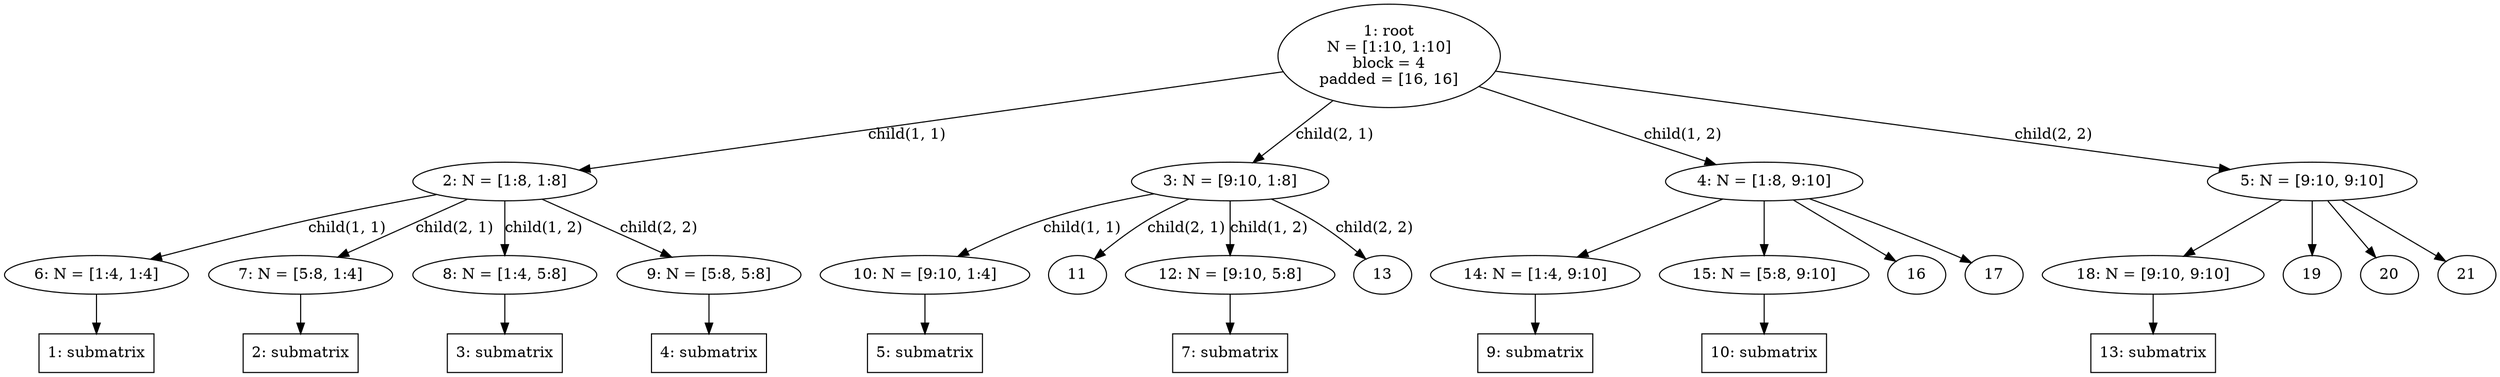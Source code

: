 digraph chunk_tree_2d {
        1 [label="1: root\nN = [1:10, 1:10]\nblock = 4\npadded = [16, 16]"];
        1 -> 2 [label="child(1, 1)"];
        1 -> 3 [label="child(2, 1)"];
        1 -> 4 [label="child(1, 2)"];
        1 -> 5 [label="child(2, 2)"];
        2 [label="2: N = [1:8, 1:8]"];
        3 [label="3: N = [9:10, 1:8]"];
        4 [label="4: N = [1:8, 9:10]"];
        5 [label="5: N = [9:10, 9:10]"];
        2 -> 6 [label="child(1, 1)"];
        2 -> 7 [label="child(2, 1)"];
        2 -> 8 [label="child(1, 2)"];
        2 -> 9 [label="child(2, 2)"];
        6 [label="6: N = [1:4, 1:4]"];
        7 [label="7: N = [5:8, 1:4]"];
        8 [label="8: N = [1:4, 5:8]"];
        9 [label="9: N = [5:8, 5:8]"];
        3 -> 10 [label="child(1, 1)"];
        3 -> 11 [label="child(2, 1)"];
        3 -> 12 [label="child(1, 2)"];
        3 -> 13 [label="child(2, 2)"];
        10 [label="10: N = [9:10, 1:4]"];
        12 [label="12: N = [9:10, 5:8]"];
        4 -> 14;
        4 -> 15;
        4 -> 16;
        4 -> 17;
        14 [label="14: N = [1:4, 9:10]"];
        15 [label="15: N = [5:8, 9:10]"];
        5 -> 18;
        5 -> 19;
        5 -> 20;
        5 -> 21;
        18 [label="18: N = [9:10, 9:10]"];
        6 -> 22;
        7 -> 23;
        8 -> 24;
        9 -> 25;
        10 -> 26;
        /* 11 -> 27; */
        12 -> 28;
        /* 13 -> 29; */
        14 -> 30;
        15 -> 31;
        /* 16 -> 32; */
        /* 17 -> 33; */
        18 -> 34;
        /* 19 -> 35; */
        /* 20 -> 36; */
        /* 21 -> 37; */
        22 [shape=box, label="1: submatrix"];
        23 [shape=box, label="2: submatrix"];
        24 [shape=box, label="3: submatrix"];
        25 [shape=box, label="4: submatrix"];
        26 [shape=box, label="5: submatrix"];
        /* 27 [shape=box, label="6: submatrix"]; */
        28 [shape=box, label="7: submatrix"];
        /* 29 [shape=box, label="8: submatrix"]; */
        30 [shape=box, label="9: submatrix"];
        31 [shape=box, label="10: submatrix"];
        /* 32 [shape=box, label="11: submatrix"]; */
        /* 33 [shape=box, label="12: submatrix"]; */
        34 [shape=box, label="13: submatrix"];
        /* 35 [shape=box, label="14: submatrix"]; */
        /* 36 [shape=box, label="15: submatrix"]; */
        /* 37 [shape=box, label="16: submatrix"]; */
}